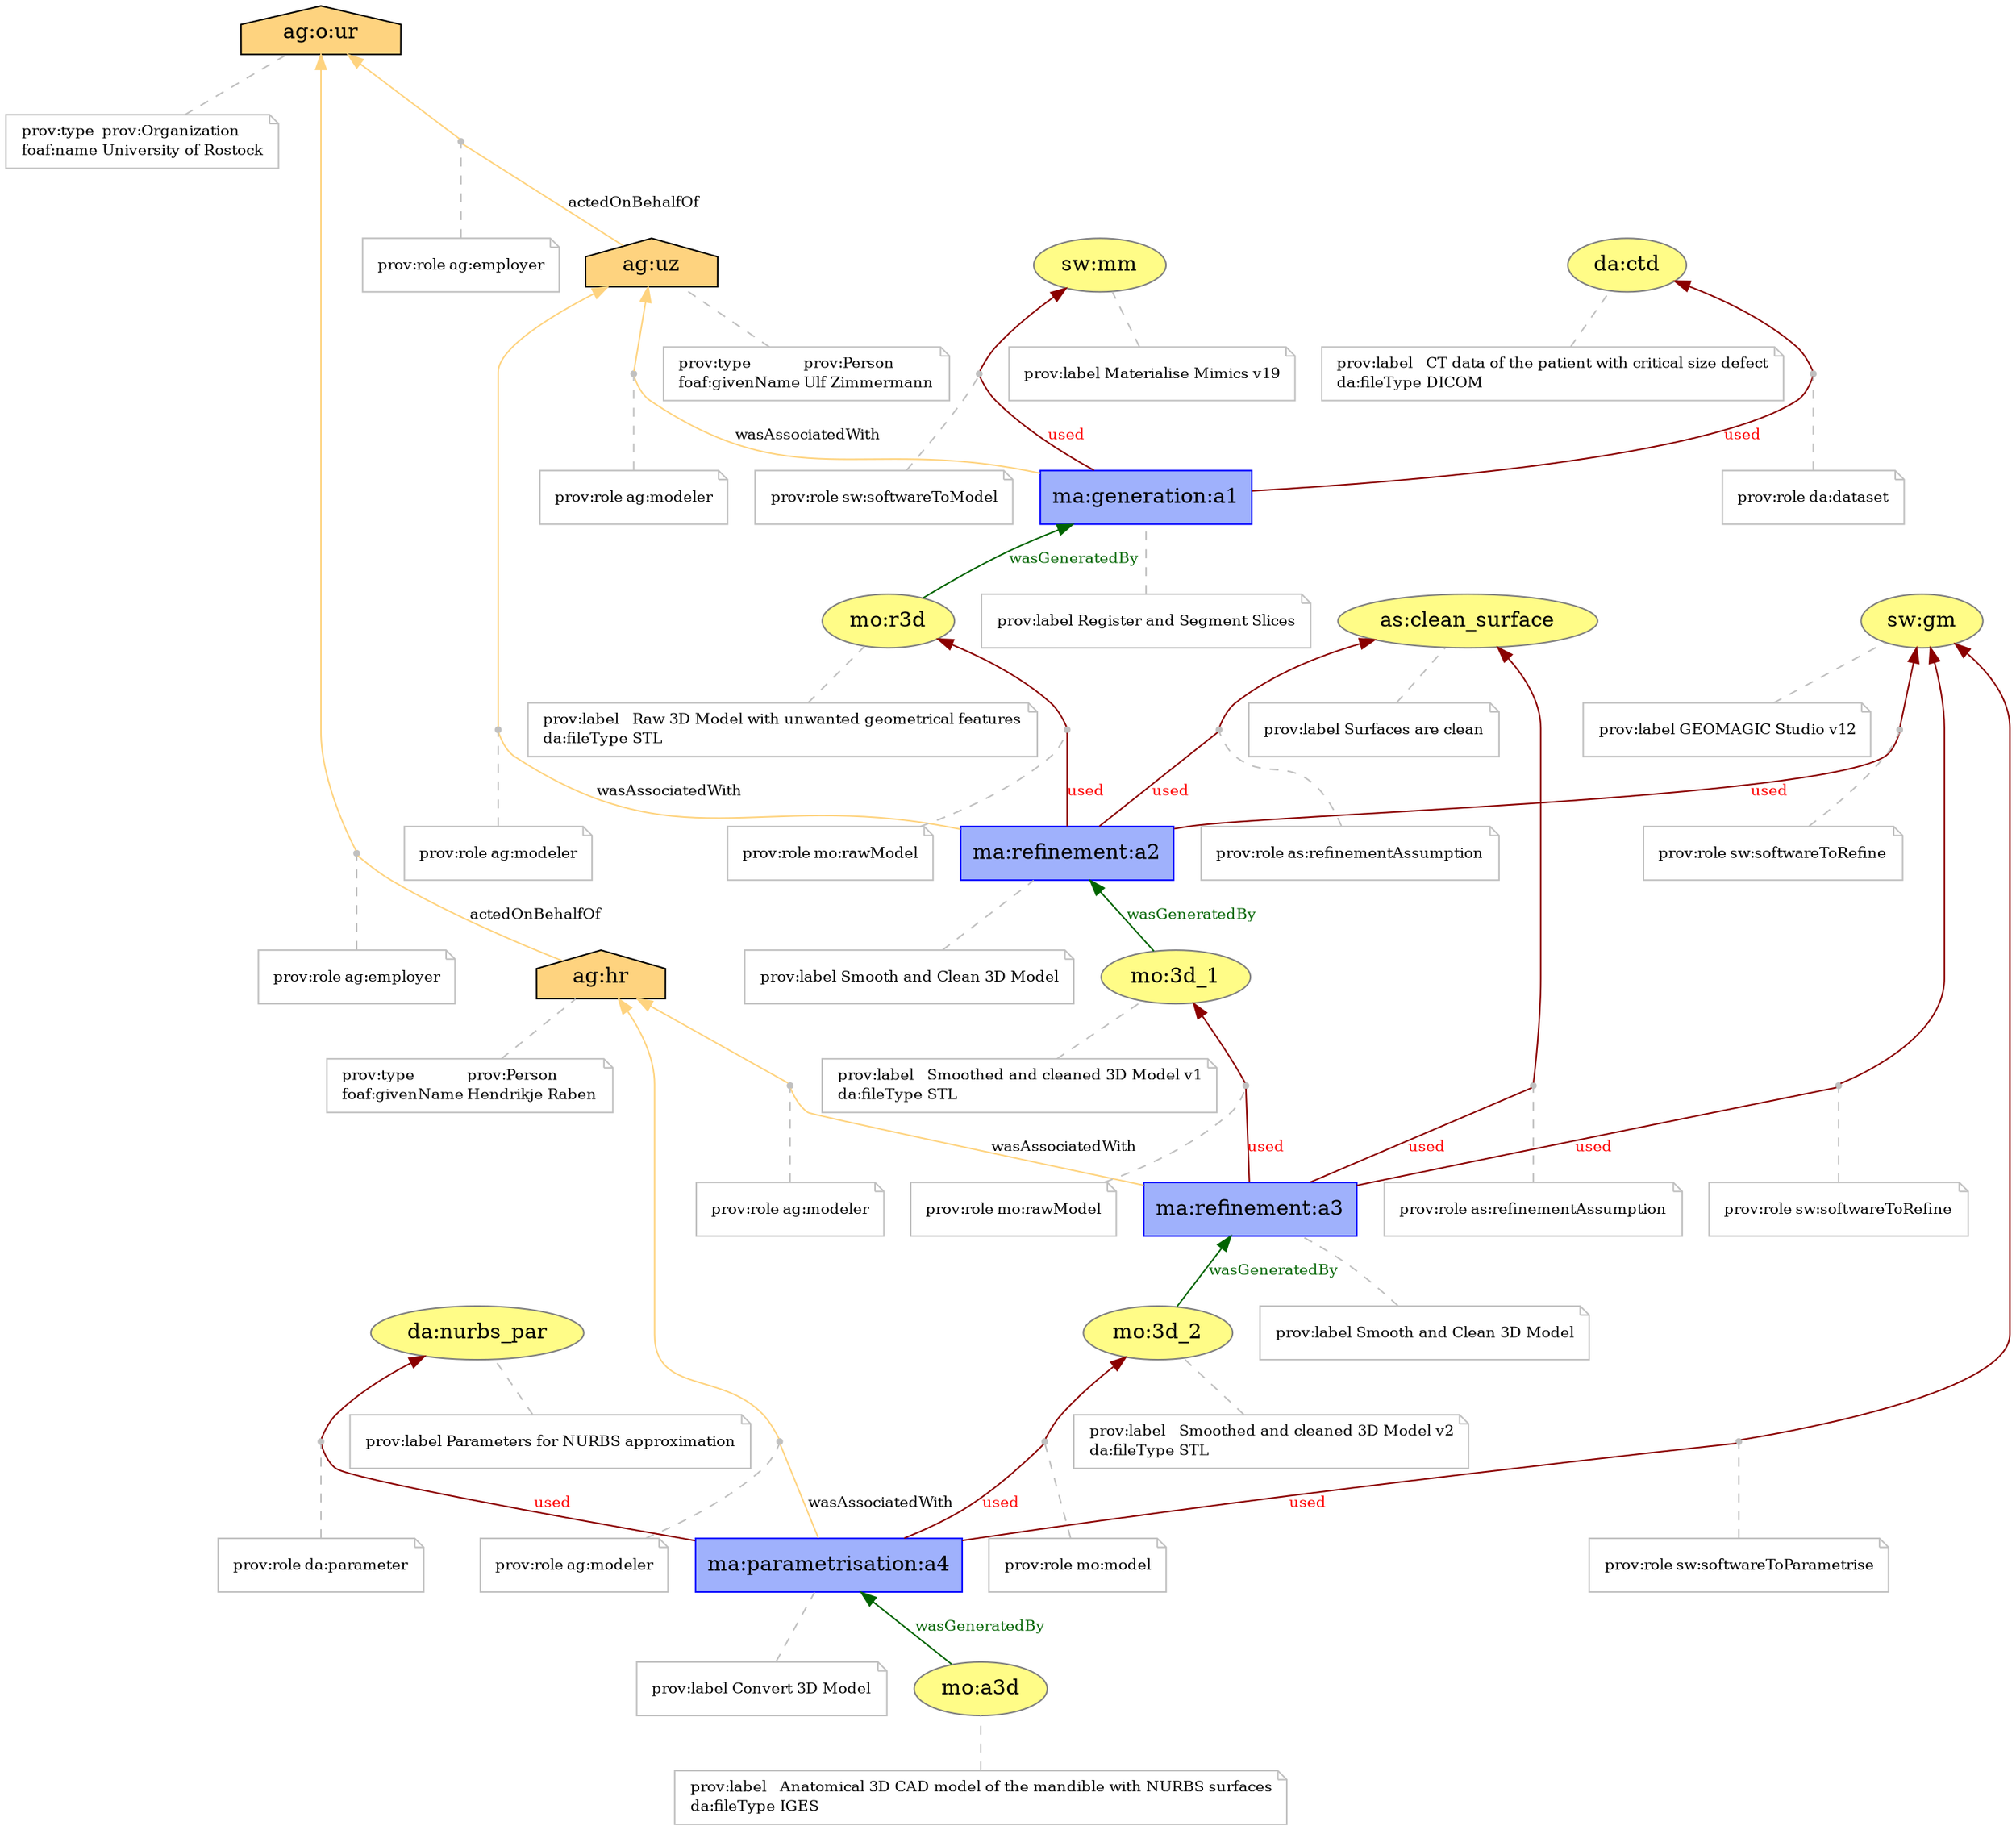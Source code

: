 digraph G {
charset="utf-8";
rankdir=BT;
n1 [URL="http://provenance.elaine.uni-rostock.de/danurbs_par", color="#808080", fillcolor="#FFFC87", label="da:nurbs_par", shape=oval, style=filled];
ann1 [color=gray, fontcolor=black, fontsize=10, label=<<TABLE cellpadding="0" border="0">
    <TR>
        <TD align="left" href="http://www.w3.org/ns/prov#label">prov:label</TD>
        <TD align="left">Parameters for NURBS approximation</TD>
    </TR>
    </TABLE>>, shape=note];
ann1 -> n1  [arrowhead=none, color=gray, style=dashed];
n2 [URL="http://provenance.elaine.uni-rostock.de/swmm", color="#808080", fillcolor="#FFFC87", label="sw:mm", shape=oval, style=filled];
ann2 [color=gray, fontcolor=black, fontsize=10, label=<<TABLE cellpadding="0" border="0">
    <TR>
        <TD align="left" href="http://www.w3.org/ns/prov#label">prov:label</TD>
        <TD align="left">Materialise Mimics v19</TD>
    </TR>
    </TABLE>>, shape=note];
ann2 -> n2  [arrowhead=none, color=gray, style=dashed];
n3 [URL="http://provenance.elaine.uni-rostock.de/aghr", fillcolor="#FED37F", label="ag:hr", shape=house, style=filled];
ann3 [color=gray, fontcolor=black, fontsize=10, label=<<TABLE cellpadding="0" border="0">
    <TR>
        <TD align="left" href="http://www.w3.org/ns/prov#type">prov:type</TD>
        <TD align="left" href="http://www.w3.org/ns/prov#Person">prov:Person</TD>
    </TR>
    <TR>
        <TD align="left" href="http://xmlns.com/foaf/spec/#givenName">foaf:givenName</TD>
        <TD align="left">Hendrikje Raben</TD>
    </TR>
    </TABLE>>, shape=note];
ann3 -> n3  [arrowhead=none, color=gray, style=dashed];
n4 [URL="http://provenance.elaine.uni-rostock.de/mo3d_2", color="#808080", fillcolor="#FFFC87", label="mo:3d_2", shape=oval, style=filled];
ann4 [color=gray, fontcolor=black, fontsize=10, label=<<TABLE cellpadding="0" border="0">
    <TR>
        <TD align="left" href="http://www.w3.org/ns/prov#label">prov:label</TD>
        <TD align="left">Smoothed and cleaned 3D Model v2</TD>
    </TR>
    <TR>
        <TD align="left" href="http://provenance.elaine.uni-rostock.de/dafileType">da:fileType</TD>
        <TD align="left">STL</TD>
    </TR>
    </TABLE>>, shape=note];
ann4 -> n4  [arrowhead=none, color=gray, style=dashed];
n5 [URL="http://provenance.elaine.uni-rostock.de/swgm", color="#808080", fillcolor="#FFFC87", label="sw:gm", shape=oval, style=filled];
ann5 [color=gray, fontcolor=black, fontsize=10, label=<<TABLE cellpadding="0" border="0">
    <TR>
        <TD align="left" href="http://www.w3.org/ns/prov#label">prov:label</TD>
        <TD align="left">GEOMAGIC Studio v12</TD>
    </TR>
    </TABLE>>, shape=note];
ann5 -> n5  [arrowhead=none, color=gray, style=dashed];
n6 [URL="http://provenance.elaine.uni-rostock.de/dactd", color="#808080", fillcolor="#FFFC87", label="da:ctd", shape=oval, style=filled];
ann6 [color=gray, fontcolor=black, fontsize=10, label=<<TABLE cellpadding="0" border="0">
    <TR>
        <TD align="left" href="http://www.w3.org/ns/prov#label">prov:label</TD>
        <TD align="left">CT data of the patient with critical size defect</TD>
    </TR>
    <TR>
        <TD align="left" href="http://provenance.elaine.uni-rostock.de/dafileType">da:fileType</TD>
        <TD align="left">DICOM</TD>
    </TR>
    </TABLE>>, shape=note];
ann6 -> n6  [arrowhead=none, color=gray, style=dashed];
n7 [URL="http://provenance.elaine.uni-rostock.de/marefinement:a2", color="#0000FF", fillcolor="#9FB1FC", label="ma:refinement:a2", shape=box, style=filled];
ann7 [color=gray, fontcolor=black, fontsize=10, label=<<TABLE cellpadding="0" border="0">
    <TR>
        <TD align="left" href="http://www.w3.org/ns/prov#label">prov:label</TD>
        <TD align="left">Smooth and Clean 3D Model</TD>
    </TR>
    </TABLE>>, shape=note];
ann7 -> n7  [arrowhead=none, color=gray, style=dashed];
n8 [URL="http://provenance.elaine.uni-rostock.de/mor3d", color="#808080", fillcolor="#FFFC87", label="mo:r3d", shape=oval, style=filled];
ann8 [color=gray, fontcolor=black, fontsize=10, label=<<TABLE cellpadding="0" border="0">
    <TR>
        <TD align="left" href="http://www.w3.org/ns/prov#label">prov:label</TD>
        <TD align="left">Raw 3D Model with unwanted geometrical features</TD>
    </TR>
    <TR>
        <TD align="left" href="http://provenance.elaine.uni-rostock.de/dafileType">da:fileType</TD>
        <TD align="left">STL</TD>
    </TR>
    </TABLE>>, shape=note];
ann8 -> n8  [arrowhead=none, color=gray, style=dashed];
n9 [URL="http://provenance.elaine.uni-rostock.de/ago:ur", fillcolor="#FED37F", label="ag:o:ur", shape=house, style=filled];
ann9 [color=gray, fontcolor=black, fontsize=10, label=<<TABLE cellpadding="0" border="0">
    <TR>
        <TD align="left" href="http://www.w3.org/ns/prov#type">prov:type</TD>
        <TD align="left" href="http://www.w3.org/ns/prov#Organization">prov:Organization</TD>
    </TR>
    <TR>
        <TD align="left" href="http://xmlns.com/foaf/spec/#name">foaf:name</TD>
        <TD align="left">University of Rostock</TD>
    </TR>
    </TABLE>>, shape=note];
ann9 -> n9  [arrowhead=none, color=gray, style=dashed];
n10 [URL="http://provenance.elaine.uni-rostock.de/maparametrisation:a4", color="#0000FF", fillcolor="#9FB1FC", label="ma:parametrisation:a4", shape=box, style=filled];
ann10 [color=gray, fontcolor=black, fontsize=10, label=<<TABLE cellpadding="0" border="0">
    <TR>
        <TD align="left" href="http://www.w3.org/ns/prov#label">prov:label</TD>
        <TD align="left">Convert 3D Model</TD>
    </TR>
    </TABLE>>, shape=note];
ann10 -> n10  [arrowhead=none, color=gray, style=dashed];
n11 [URL="http://provenance.elaine.uni-rostock.de/moa3d", color="#808080", fillcolor="#FFFC87", label="mo:a3d", shape=oval, style=filled];
ann11 [color=gray, fontcolor=black, fontsize=10, label=<<TABLE cellpadding="0" border="0">
    <TR>
        <TD align="left" href="http://www.w3.org/ns/prov#label">prov:label</TD>
        <TD align="left">Anatomical 3D CAD model of the mandible with NURBS surfaces</TD>
    </TR>
    <TR>
        <TD align="left" href="http://provenance.elaine.uni-rostock.de/dafileType">da:fileType</TD>
        <TD align="left">IGES</TD>
    </TR>
    </TABLE>>, shape=note];
ann11 -> n11  [arrowhead=none, color=gray, style=dashed];
n12 [URL="http://provenance.elaine.uni-rostock.de/mo3d_1", color="#808080", fillcolor="#FFFC87", label="mo:3d_1", shape=oval, style=filled];
ann12 [color=gray, fontcolor=black, fontsize=10, label=<<TABLE cellpadding="0" border="0">
    <TR>
        <TD align="left" href="http://www.w3.org/ns/prov#label">prov:label</TD>
        <TD align="left">Smoothed and cleaned 3D Model v1</TD>
    </TR>
    <TR>
        <TD align="left" href="http://provenance.elaine.uni-rostock.de/dafileType">da:fileType</TD>
        <TD align="left">STL</TD>
    </TR>
    </TABLE>>, shape=note];
ann12 -> n12  [arrowhead=none, color=gray, style=dashed];
n13 [URL="http://provenance.elaine.uni-rostock.de/aguz", fillcolor="#FED37F", label="ag:uz", shape=house, style=filled];
ann13 [color=gray, fontcolor=black, fontsize=10, label=<<TABLE cellpadding="0" border="0">
    <TR>
        <TD align="left" href="http://www.w3.org/ns/prov#type">prov:type</TD>
        <TD align="left" href="http://www.w3.org/ns/prov#Person">prov:Person</TD>
    </TR>
    <TR>
        <TD align="left" href="http://xmlns.com/foaf/spec/#givenName">foaf:givenName</TD>
        <TD align="left">Ulf Zimmermann</TD>
    </TR>
    </TABLE>>, shape=note];
ann13 -> n13  [arrowhead=none, color=gray, style=dashed];
n14 [URL="http://provenance.elaine.uni-rostock.de/marefinement:a3", color="#0000FF", fillcolor="#9FB1FC", label="ma:refinement:a3", shape=box, style=filled];
ann14 [color=gray, fontcolor=black, fontsize=10, label=<<TABLE cellpadding="0" border="0">
    <TR>
        <TD align="left" href="http://www.w3.org/ns/prov#label">prov:label</TD>
        <TD align="left">Smooth and Clean 3D Model</TD>
    </TR>
    </TABLE>>, shape=note];
ann14 -> n14  [arrowhead=none, color=gray, style=dashed];
n15 [URL="http://provenance.elaine.uni-rostock.de/asclean_surface", color="#808080", fillcolor="#FFFC87", label="as:clean_surface", shape=oval, style=filled];
ann15 [color=gray, fontcolor=black, fontsize=10, label=<<TABLE cellpadding="0" border="0">
    <TR>
        <TD align="left" href="http://www.w3.org/ns/prov#label">prov:label</TD>
        <TD align="left">Surfaces are clean</TD>
    </TR>
    </TABLE>>, shape=note];
ann15 -> n15  [arrowhead=none, color=gray, style=dashed];
n16 [URL="http://provenance.elaine.uni-rostock.de/mageneration:a1", color="#0000FF", fillcolor="#9FB1FC", label="ma:generation:a1", shape=box, style=filled];
ann16 [color=gray, fontcolor=black, fontsize=10, label=<<TABLE cellpadding="0" border="0">
    <TR>
        <TD align="left" href="http://www.w3.org/ns/prov#label">prov:label</TD>
        <TD align="left">Register and Segment Slices</TD>
    </TR>
    </TABLE>>, shape=note];
ann16 -> n16  [arrowhead=none, color=gray, style=dashed];
n4 -> n14  [color=darkgreen, fontcolor=darkgreen, fontsize="10.0", label=wasGeneratedBy];
n12 -> n7  [color=darkgreen, fontcolor=darkgreen, fontsize="10.0", label=wasGeneratedBy];
n8 -> n16  [color=darkgreen, fontcolor=darkgreen, fontsize="10.0", label=wasGeneratedBy];
n11 -> n10  [color=darkgreen, fontcolor=darkgreen, fontsize="10.0", label=wasGeneratedBy];
b1 [color=gray, label="", shape=point];
n14 -> b1  [arrowhead=none, color=red4, fontcolor=red, fontsize="10.0", label=used];
b1 -> n5  [color=red4, fontcolor=red, fontsize="10.0"];
ann17 [color=gray, fontcolor=black, fontsize=10, label=<<TABLE cellpadding="0" border="0">
    <TR>
        <TD align="left" href="http://www.w3.org/ns/prov#role">prov:role</TD>
        <TD align="left" href="http://provenance.elaine.uni-rostock.de/swsoftwareToRefine">sw:softwareToRefine</TD>
    </TR>
    </TABLE>>, shape=note];
ann17 -> b1  [arrowhead=none, color=gray, style=dashed];
b2 [color=gray, label="", shape=point];
n16 -> b2  [arrowhead=none, color=red4, fontcolor=red, fontsize="10.0", label=used];
b2 -> n2  [color=red4, fontcolor=red, fontsize="10.0"];
ann18 [color=gray, fontcolor=black, fontsize=10, label=<<TABLE cellpadding="0" border="0">
    <TR>
        <TD align="left" href="http://www.w3.org/ns/prov#role">prov:role</TD>
        <TD align="left" href="http://provenance.elaine.uni-rostock.de/swsoftwareToModel">sw:softwareToModel</TD>
    </TR>
    </TABLE>>, shape=note];
ann18 -> b2  [arrowhead=none, color=gray, style=dashed];
b3 [color=gray, label="", shape=point];
n14 -> b3  [arrowhead=none, color=red4, fontcolor=red, fontsize="10.0", label=used];
b3 -> n12  [color=red4, fontcolor=red, fontsize="10.0"];
ann19 [color=gray, fontcolor=black, fontsize=10, label=<<TABLE cellpadding="0" border="0">
    <TR>
        <TD align="left" href="http://www.w3.org/ns/prov#role">prov:role</TD>
        <TD align="left" href="http://provenance.elaine.uni-rostock.de/morawModel">mo:rawModel</TD>
    </TR>
    </TABLE>>, shape=note];
ann19 -> b3  [arrowhead=none, color=gray, style=dashed];
b4 [color=gray, label="", shape=point];
n10 -> b4  [arrowhead=none, color="#FED37F", fontsize="10.0", label=wasAssociatedWith];
b4 -> n3  [color="#FED37F", fontsize="10.0"];
ann20 [color=gray, fontcolor=black, fontsize=10, label=<<TABLE cellpadding="0" border="0">
    <TR>
        <TD align="left" href="http://www.w3.org/ns/prov#role">prov:role</TD>
        <TD align="left" href="http://provenance.elaine.uni-rostock.de/agmodeler">ag:modeler</TD>
    </TR>
    </TABLE>>, shape=note];
ann20 -> b4  [arrowhead=none, color=gray, style=dashed];
b5 [color=gray, label="", shape=point];
n3 -> b5  [arrowhead=none, color="#FED37F", fontsize="10.0", label=actedOnBehalfOf];
b5 -> n9  [color="#FED37F", fontsize="10.0"];
ann21 [color=gray, fontcolor=black, fontsize=10, label=<<TABLE cellpadding="0" border="0">
    <TR>
        <TD align="left" href="http://www.w3.org/ns/prov#role">prov:role</TD>
        <TD align="left" href="http://provenance.elaine.uni-rostock.de/agemployer">ag:employer</TD>
    </TR>
    </TABLE>>, shape=note];
ann21 -> b5  [arrowhead=none, color=gray, style=dashed];
b6 [color=gray, label="", shape=point];
n16 -> b6  [arrowhead=none, color="#FED37F", fontsize="10.0", label=wasAssociatedWith];
b6 -> n13  [color="#FED37F", fontsize="10.0"];
ann22 [color=gray, fontcolor=black, fontsize=10, label=<<TABLE cellpadding="0" border="0">
    <TR>
        <TD align="left" href="http://www.w3.org/ns/prov#role">prov:role</TD>
        <TD align="left" href="http://provenance.elaine.uni-rostock.de/agmodeler">ag:modeler</TD>
    </TR>
    </TABLE>>, shape=note];
ann22 -> b6  [arrowhead=none, color=gray, style=dashed];
b7 [color=gray, label="", shape=point];
n14 -> b7  [arrowhead=none, color="#FED37F", fontsize="10.0", label=wasAssociatedWith];
b7 -> n3  [color="#FED37F", fontsize="10.0"];
ann23 [color=gray, fontcolor=black, fontsize=10, label=<<TABLE cellpadding="0" border="0">
    <TR>
        <TD align="left" href="http://www.w3.org/ns/prov#role">prov:role</TD>
        <TD align="left" href="http://provenance.elaine.uni-rostock.de/agmodeler">ag:modeler</TD>
    </TR>
    </TABLE>>, shape=note];
ann23 -> b7  [arrowhead=none, color=gray, style=dashed];
b8 [color=gray, label="", shape=point];
n7 -> b8  [arrowhead=none, color="#FED37F", fontsize="10.0", label=wasAssociatedWith];
b8 -> n13  [color="#FED37F", fontsize="10.0"];
ann24 [color=gray, fontcolor=black, fontsize=10, label=<<TABLE cellpadding="0" border="0">
    <TR>
        <TD align="left" href="http://www.w3.org/ns/prov#role">prov:role</TD>
        <TD align="left" href="http://provenance.elaine.uni-rostock.de/agmodeler">ag:modeler</TD>
    </TR>
    </TABLE>>, shape=note];
ann24 -> b8  [arrowhead=none, color=gray, style=dashed];
b9 [color=gray, label="", shape=point];
n13 -> b9  [arrowhead=none, color="#FED37F", fontsize="10.0", label=actedOnBehalfOf];
b9 -> n9  [color="#FED37F", fontsize="10.0"];
ann25 [color=gray, fontcolor=black, fontsize=10, label=<<TABLE cellpadding="0" border="0">
    <TR>
        <TD align="left" href="http://www.w3.org/ns/prov#role">prov:role</TD>
        <TD align="left" href="http://provenance.elaine.uni-rostock.de/agemployer">ag:employer</TD>
    </TR>
    </TABLE>>, shape=note];
ann25 -> b9  [arrowhead=none, color=gray, style=dashed];
b10 [color=gray, label="", shape=point];
n10 -> b10  [arrowhead=none, color=red4, fontcolor=red, fontsize="10.0", label=used];
b10 -> n4  [color=red4, fontcolor=red, fontsize="10.0"];
ann26 [color=gray, fontcolor=black, fontsize=10, label=<<TABLE cellpadding="0" border="0">
    <TR>
        <TD align="left" href="http://www.w3.org/ns/prov#role">prov:role</TD>
        <TD align="left" href="http://provenance.elaine.uni-rostock.de/momodel">mo:model</TD>
    </TR>
    </TABLE>>, shape=note];
ann26 -> b10  [arrowhead=none, color=gray, style=dashed];
b11 [color=gray, label="", shape=point];
n10 -> b11  [arrowhead=none, color=red4, fontcolor=red, fontsize="10.0", label=used];
b11 -> n1  [color=red4, fontcolor=red, fontsize="10.0"];
ann27 [color=gray, fontcolor=black, fontsize=10, label=<<TABLE cellpadding="0" border="0">
    <TR>
        <TD align="left" href="http://www.w3.org/ns/prov#role">prov:role</TD>
        <TD align="left" href="http://provenance.elaine.uni-rostock.de/daparameter">da:parameter</TD>
    </TR>
    </TABLE>>, shape=note];
ann27 -> b11  [arrowhead=none, color=gray, style=dashed];
b12 [color=gray, label="", shape=point];
n14 -> b12  [arrowhead=none, color=red4, fontcolor=red, fontsize="10.0", label=used];
b12 -> n15  [color=red4, fontcolor=red, fontsize="10.0"];
ann28 [color=gray, fontcolor=black, fontsize=10, label=<<TABLE cellpadding="0" border="0">
    <TR>
        <TD align="left" href="http://www.w3.org/ns/prov#role">prov:role</TD>
        <TD align="left" href="http://provenance.elaine.uni-rostock.de/asrefinementAssumption">as:refinementAssumption</TD>
    </TR>
    </TABLE>>, shape=note];
ann28 -> b12  [arrowhead=none, color=gray, style=dashed];
b13 [color=gray, label="", shape=point];
n7 -> b13  [arrowhead=none, color=red4, fontcolor=red, fontsize="10.0", label=used];
b13 -> n15  [color=red4, fontcolor=red, fontsize="10.0"];
ann29 [color=gray, fontcolor=black, fontsize=10, label=<<TABLE cellpadding="0" border="0">
    <TR>
        <TD align="left" href="http://www.w3.org/ns/prov#role">prov:role</TD>
        <TD align="left" href="http://provenance.elaine.uni-rostock.de/asrefinementAssumption">as:refinementAssumption</TD>
    </TR>
    </TABLE>>, shape=note];
ann29 -> b13  [arrowhead=none, color=gray, style=dashed];
b14 [color=gray, label="", shape=point];
n7 -> b14  [arrowhead=none, color=red4, fontcolor=red, fontsize="10.0", label=used];
b14 -> n8  [color=red4, fontcolor=red, fontsize="10.0"];
ann30 [color=gray, fontcolor=black, fontsize=10, label=<<TABLE cellpadding="0" border="0">
    <TR>
        <TD align="left" href="http://www.w3.org/ns/prov#role">prov:role</TD>
        <TD align="left" href="http://provenance.elaine.uni-rostock.de/morawModel">mo:rawModel</TD>
    </TR>
    </TABLE>>, shape=note];
ann30 -> b14  [arrowhead=none, color=gray, style=dashed];
b15 [color=gray, label="", shape=point];
n7 -> b15  [arrowhead=none, color=red4, fontcolor=red, fontsize="10.0", label=used];
b15 -> n5  [color=red4, fontcolor=red, fontsize="10.0"];
ann31 [color=gray, fontcolor=black, fontsize=10, label=<<TABLE cellpadding="0" border="0">
    <TR>
        <TD align="left" href="http://www.w3.org/ns/prov#role">prov:role</TD>
        <TD align="left" href="http://provenance.elaine.uni-rostock.de/swsoftwareToRefine">sw:softwareToRefine</TD>
    </TR>
    </TABLE>>, shape=note];
ann31 -> b15  [arrowhead=none, color=gray, style=dashed];
b16 [color=gray, label="", shape=point];
n10 -> b16  [arrowhead=none, color=red4, fontcolor=red, fontsize="10.0", label=used];
b16 -> n5  [color=red4, fontcolor=red, fontsize="10.0"];
ann32 [color=gray, fontcolor=black, fontsize=10, label=<<TABLE cellpadding="0" border="0">
    <TR>
        <TD align="left" href="http://www.w3.org/ns/prov#role">prov:role</TD>
        <TD align="left" href="http://provenance.elaine.uni-rostock.de/swsoftwareToParametrise">sw:softwareToParametrise</TD>
    </TR>
    </TABLE>>, shape=note];
ann32 -> b16  [arrowhead=none, color=gray, style=dashed];
b17 [color=gray, label="", shape=point];
n16 -> b17  [arrowhead=none, color=red4, fontcolor=red, fontsize="10.0", label=used];
b17 -> n6  [color=red4, fontcolor=red, fontsize="10.0"];
ann33 [color=gray, fontcolor=black, fontsize=10, label=<<TABLE cellpadding="0" border="0">
    <TR>
        <TD align="left" href="http://www.w3.org/ns/prov#role">prov:role</TD>
        <TD align="left" href="http://provenance.elaine.uni-rostock.de/dadataset">da:dataset</TD>
    </TR>
    </TABLE>>, shape=note];
ann33 -> b17  [arrowhead=none, color=gray, style=dashed];
}
